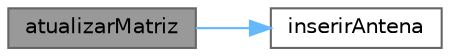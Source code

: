 digraph "atualizarMatriz"
{
 // LATEX_PDF_SIZE
  bgcolor="transparent";
  edge [fontname=Helvetica,fontsize=10,labelfontname=Helvetica,labelfontsize=10];
  node [fontname=Helvetica,fontsize=10,shape=box,height=0.2,width=0.4];
  rankdir="LR";
  Node1 [id="Node000001",label="atualizarMatriz",height=0.2,width=0.4,color="gray40", fillcolor="grey60", style="filled", fontcolor="black",tooltip="Atualiza a matriz e a lista de antenas com uma nova antena."];
  Node1 -> Node2 [id="edge2_Node000001_Node000002",color="steelblue1",style="solid",tooltip=" "];
  Node2 [id="Node000002",label="inserirAntena",height=0.2,width=0.4,color="grey40", fillcolor="white", style="filled",URL="$funcao_8c.html#a0caf0b54deb90e026d66c8ee5d718c6a",tooltip="Insere uma nova antena na lista de antenas."];
}
